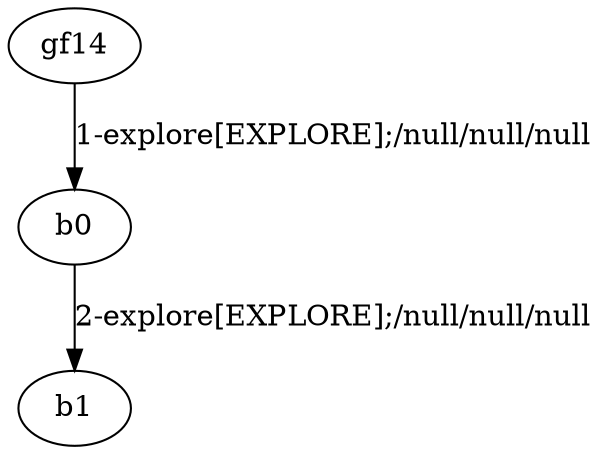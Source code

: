 # Total number of goals covered by this test: 1
# b0 --> b1

digraph g {
"gf14" -> "b0" [label = "1-explore[EXPLORE];/null/null/null"];
"b0" -> "b1" [label = "2-explore[EXPLORE];/null/null/null"];
}